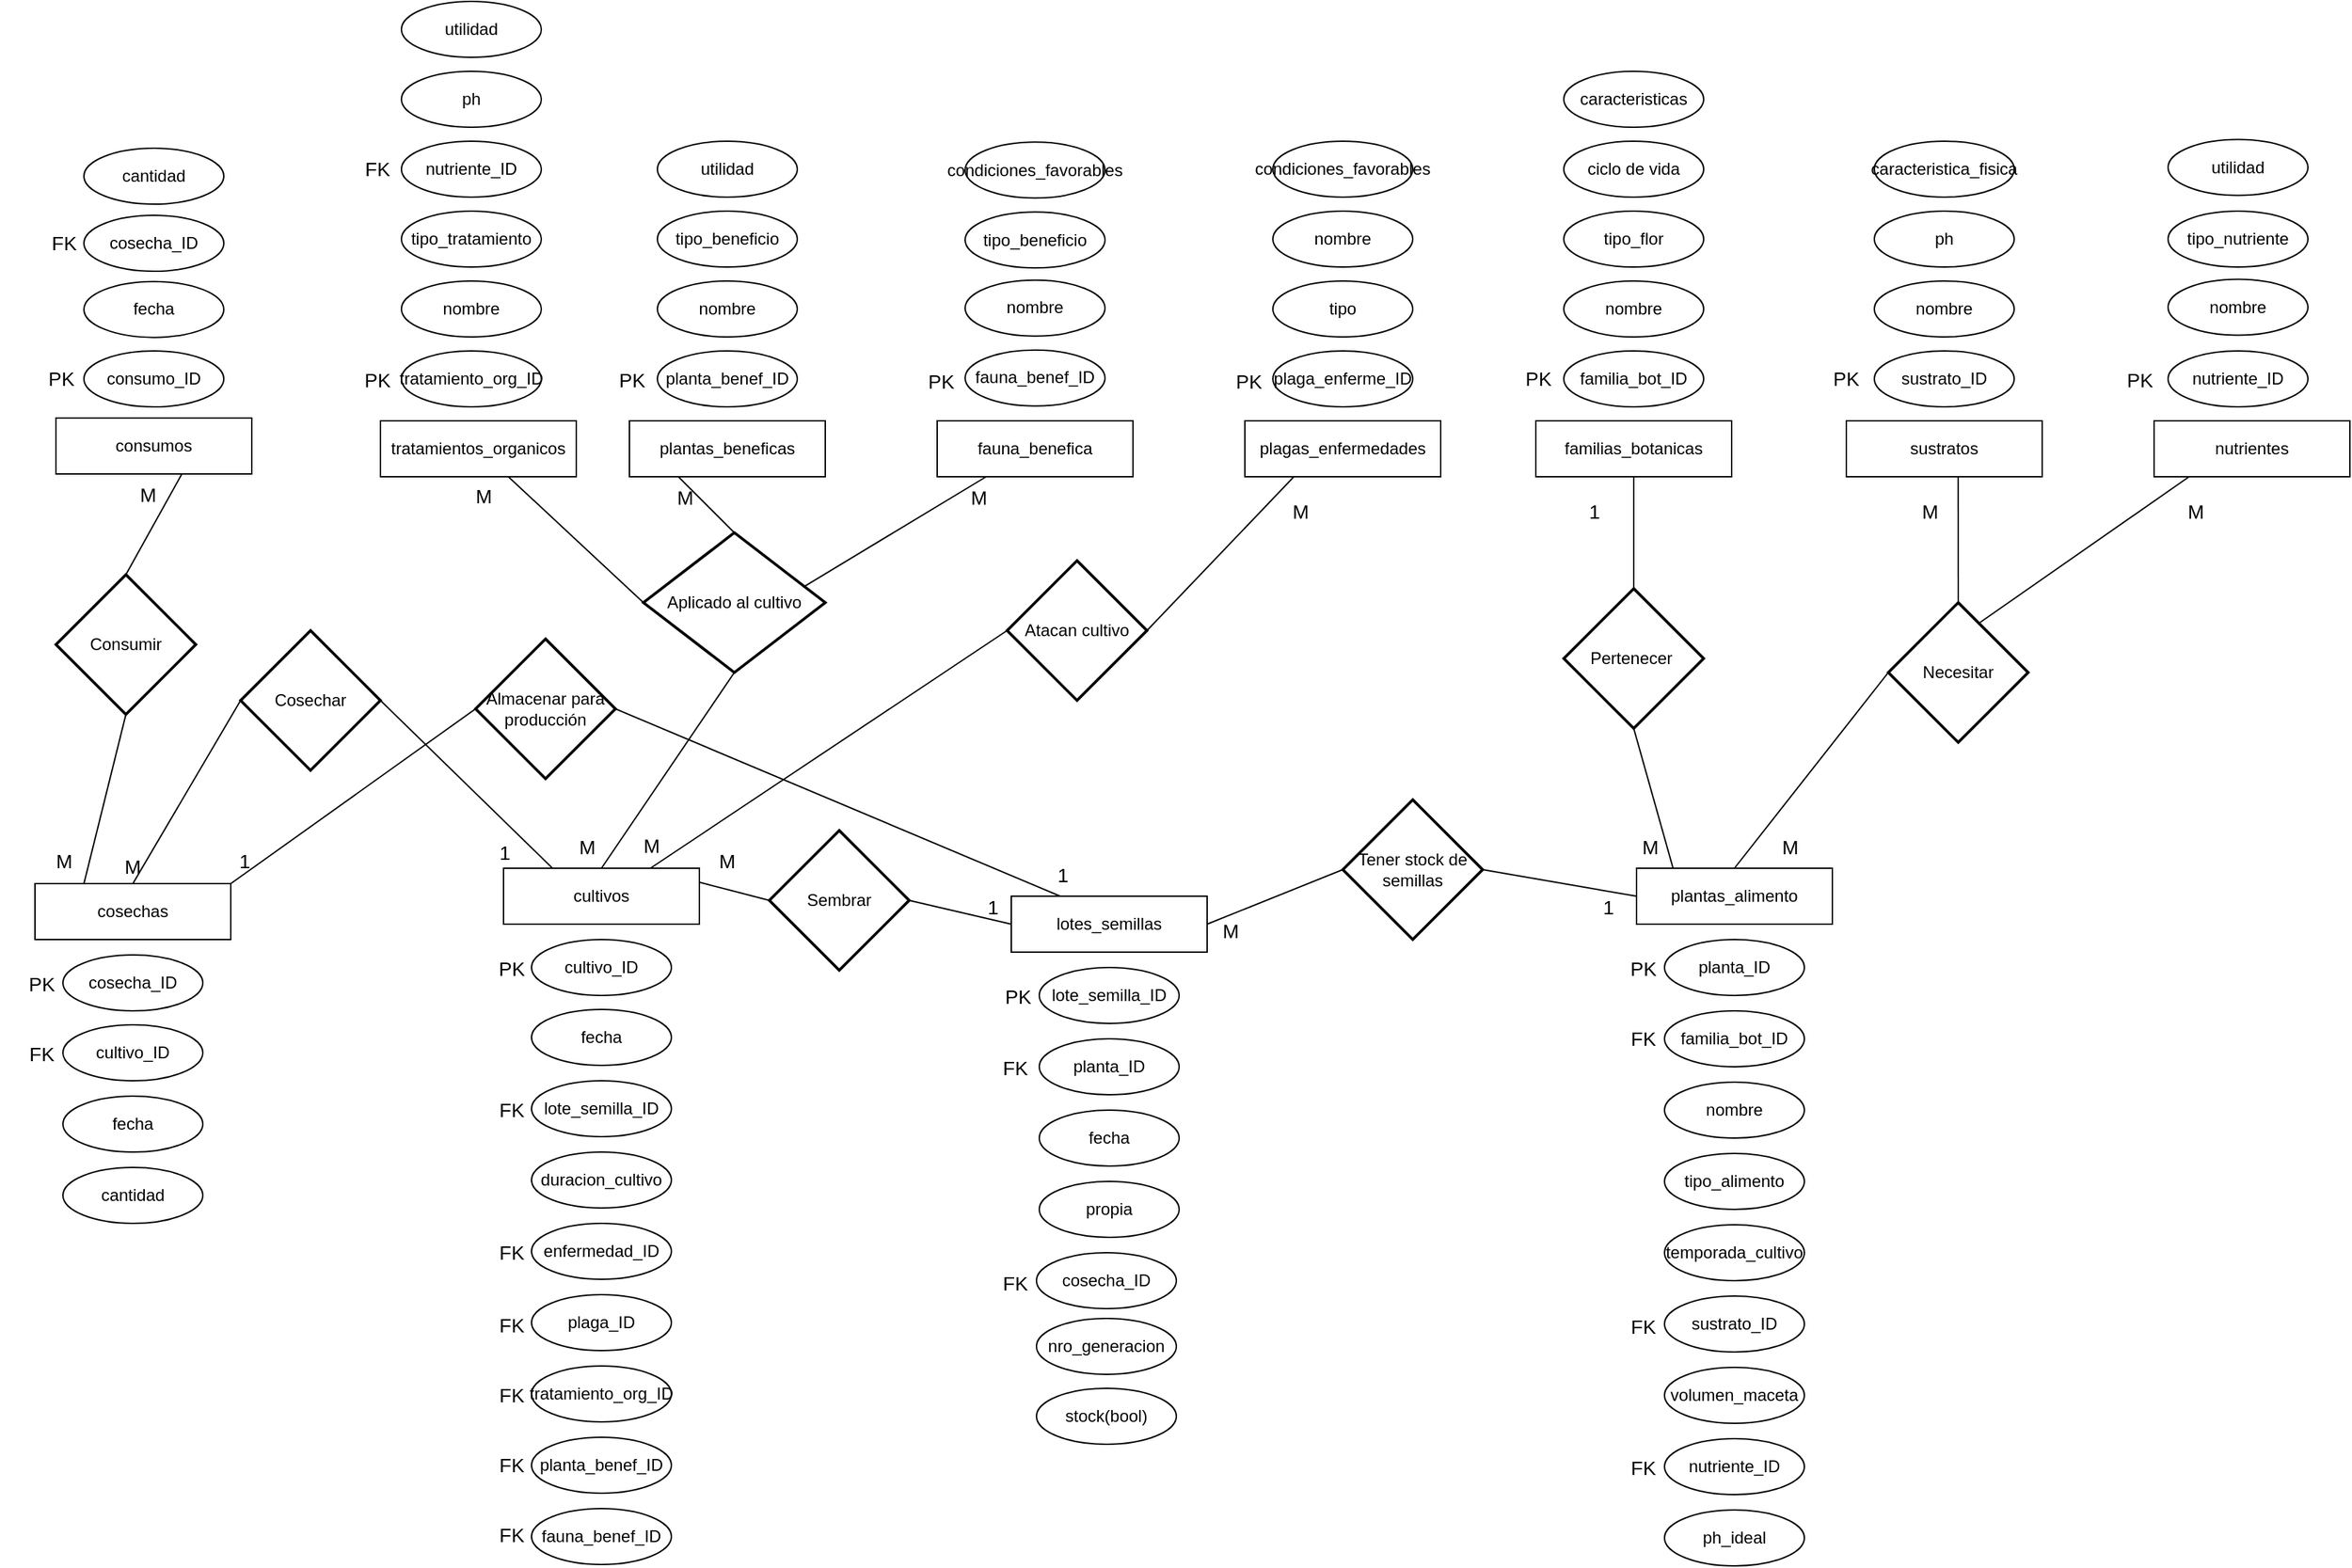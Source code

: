 <mxfile version="20.8.10" type="github">
  <diagram name="Página-1" id="ylDFt_P1A7pdmHqrZeYs">
    <mxGraphModel dx="2310" dy="2491" grid="1" gridSize="10" guides="1" tooltips="1" connect="1" arrows="1" fold="1" page="1" pageScale="1" pageWidth="827" pageHeight="1169" math="0" shadow="0">
      <root>
        <mxCell id="0" />
        <mxCell id="1" parent="0" />
        <mxCell id="H1frsoIfXZg_kvRdpejV-13" value="" style="group" parent="1" vertex="1" connectable="0">
          <mxGeometry x="1570" y="-520" width="140" height="499" as="geometry" />
        </mxCell>
        <mxCell id="8bM9OrV7rMDzd9lSsGnL-2" value="plantas_alimento" style="whiteSpace=wrap;html=1;align=center;" parent="H1frsoIfXZg_kvRdpejV-13" vertex="1">
          <mxGeometry width="140" height="40" as="geometry" />
        </mxCell>
        <mxCell id="8bM9OrV7rMDzd9lSsGnL-20" value="volumen_maceta" style="ellipse;whiteSpace=wrap;html=1;align=center;" parent="H1frsoIfXZg_kvRdpejV-13" vertex="1">
          <mxGeometry x="20" y="357" width="100" height="40" as="geometry" />
        </mxCell>
        <mxCell id="8bM9OrV7rMDzd9lSsGnL-21" value="planta_ID" style="ellipse;whiteSpace=wrap;html=1;align=center;" parent="H1frsoIfXZg_kvRdpejV-13" vertex="1">
          <mxGeometry x="20" y="51" width="100" height="40" as="geometry" />
        </mxCell>
        <mxCell id="8bM9OrV7rMDzd9lSsGnL-22" value="familia_bot_ID" style="ellipse;whiteSpace=wrap;html=1;align=center;" parent="H1frsoIfXZg_kvRdpejV-13" vertex="1">
          <mxGeometry x="20" y="102" width="100" height="40" as="geometry" />
        </mxCell>
        <mxCell id="8bM9OrV7rMDzd9lSsGnL-23" value="nombre" style="ellipse;whiteSpace=wrap;html=1;align=center;" parent="H1frsoIfXZg_kvRdpejV-13" vertex="1">
          <mxGeometry x="20" y="153" width="100" height="40" as="geometry" />
        </mxCell>
        <mxCell id="8bM9OrV7rMDzd9lSsGnL-24" value="tipo_alimento" style="ellipse;whiteSpace=wrap;html=1;align=center;" parent="H1frsoIfXZg_kvRdpejV-13" vertex="1">
          <mxGeometry x="20" y="204" width="100" height="40" as="geometry" />
        </mxCell>
        <mxCell id="8bM9OrV7rMDzd9lSsGnL-25" value="temporada_cultivo" style="ellipse;whiteSpace=wrap;html=1;align=center;" parent="H1frsoIfXZg_kvRdpejV-13" vertex="1">
          <mxGeometry x="20" y="255" width="100" height="40" as="geometry" />
        </mxCell>
        <mxCell id="8bM9OrV7rMDzd9lSsGnL-26" value="sustrato_ID" style="ellipse;whiteSpace=wrap;html=1;align=center;" parent="H1frsoIfXZg_kvRdpejV-13" vertex="1">
          <mxGeometry x="20" y="306" width="100" height="40" as="geometry" />
        </mxCell>
        <mxCell id="IDKuiclH3PoK7tgWnrYt-2" value="nutriente_ID" style="ellipse;whiteSpace=wrap;html=1;align=center;" parent="H1frsoIfXZg_kvRdpejV-13" vertex="1">
          <mxGeometry x="20" y="408" width="100" height="40" as="geometry" />
        </mxCell>
        <mxCell id="IDKuiclH3PoK7tgWnrYt-12" value="ph_ideal" style="ellipse;whiteSpace=wrap;html=1;align=center;" parent="H1frsoIfXZg_kvRdpejV-13" vertex="1">
          <mxGeometry x="20" y="459" width="100" height="40" as="geometry" />
        </mxCell>
        <mxCell id="H1frsoIfXZg_kvRdpejV-16" value="" style="group" parent="1" vertex="1" connectable="0">
          <mxGeometry x="1123" y="-500" width="187" height="295" as="geometry" />
        </mxCell>
        <mxCell id="8bM9OrV7rMDzd9lSsGnL-10" value="lotes_semillas" style="whiteSpace=wrap;html=1;align=center;" parent="H1frsoIfXZg_kvRdpejV-16" vertex="1">
          <mxGeometry width="140" height="40" as="geometry" />
        </mxCell>
        <mxCell id="8bM9OrV7rMDzd9lSsGnL-75" value="lote_semilla_ID" style="ellipse;whiteSpace=wrap;html=1;align=center;" parent="H1frsoIfXZg_kvRdpejV-16" vertex="1">
          <mxGeometry x="20" y="51" width="100" height="40" as="geometry" />
        </mxCell>
        <mxCell id="8bM9OrV7rMDzd9lSsGnL-76" value="planta_ID" style="ellipse;whiteSpace=wrap;html=1;align=center;" parent="H1frsoIfXZg_kvRdpejV-16" vertex="1">
          <mxGeometry x="20" y="102" width="100" height="40" as="geometry" />
        </mxCell>
        <mxCell id="8bM9OrV7rMDzd9lSsGnL-77" value="fecha" style="ellipse;whiteSpace=wrap;html=1;align=center;" parent="H1frsoIfXZg_kvRdpejV-16" vertex="1">
          <mxGeometry x="20" y="153" width="100" height="40" as="geometry" />
        </mxCell>
        <mxCell id="8bM9OrV7rMDzd9lSsGnL-78" value="propia" style="ellipse;whiteSpace=wrap;html=1;align=center;" parent="H1frsoIfXZg_kvRdpejV-16" vertex="1">
          <mxGeometry x="20" y="204" width="100" height="40" as="geometry" />
        </mxCell>
        <mxCell id="LGMBJa0b0jl7eWUSqdZm-33" value="M" style="text;html=1;strokeColor=none;fillColor=none;align=center;verticalAlign=middle;whiteSpace=wrap;rounded=0;fontSize=14;" vertex="1" parent="H1frsoIfXZg_kvRdpejV-16">
          <mxGeometry x="127" y="10" width="60" height="30" as="geometry" />
        </mxCell>
        <mxCell id="LGMBJa0b0jl7eWUSqdZm-36" value="cosecha_ID" style="ellipse;whiteSpace=wrap;html=1;align=center;" vertex="1" parent="H1frsoIfXZg_kvRdpejV-16">
          <mxGeometry x="18" y="255" width="100" height="40" as="geometry" />
        </mxCell>
        <mxCell id="LGMBJa0b0jl7eWUSqdZm-53" value="1" style="text;html=1;strokeColor=none;fillColor=none;align=center;verticalAlign=middle;whiteSpace=wrap;rounded=0;fontSize=14;" vertex="1" parent="H1frsoIfXZg_kvRdpejV-16">
          <mxGeometry x="7" y="-30" width="60" height="30" as="geometry" />
        </mxCell>
        <mxCell id="H1frsoIfXZg_kvRdpejV-18" value="" style="group" parent="1" vertex="1" connectable="0">
          <mxGeometry x="1498" y="-1090" width="140" height="290" as="geometry" />
        </mxCell>
        <mxCell id="8bM9OrV7rMDzd9lSsGnL-1" value="familias_botanicas" style="whiteSpace=wrap;html=1;align=center;" parent="H1frsoIfXZg_kvRdpejV-18" vertex="1">
          <mxGeometry y="250" width="140" height="40" as="geometry" />
        </mxCell>
        <mxCell id="8bM9OrV7rMDzd9lSsGnL-14" value="familia_bot_ID" style="ellipse;whiteSpace=wrap;html=1;align=center;" parent="H1frsoIfXZg_kvRdpejV-18" vertex="1">
          <mxGeometry x="20" y="200" width="100" height="40" as="geometry" />
        </mxCell>
        <mxCell id="8bM9OrV7rMDzd9lSsGnL-16" value="nombre" style="ellipse;whiteSpace=wrap;html=1;align=center;" parent="H1frsoIfXZg_kvRdpejV-18" vertex="1">
          <mxGeometry x="20" y="150" width="100" height="40" as="geometry" />
        </mxCell>
        <mxCell id="8bM9OrV7rMDzd9lSsGnL-17" value="tipo_flor" style="ellipse;whiteSpace=wrap;html=1;align=center;" parent="H1frsoIfXZg_kvRdpejV-18" vertex="1">
          <mxGeometry x="20" y="100" width="100" height="40" as="geometry" />
        </mxCell>
        <mxCell id="8bM9OrV7rMDzd9lSsGnL-18" value="ciclo de vida" style="ellipse;whiteSpace=wrap;html=1;align=center;" parent="H1frsoIfXZg_kvRdpejV-18" vertex="1">
          <mxGeometry x="20" y="50" width="100" height="40" as="geometry" />
        </mxCell>
        <mxCell id="8bM9OrV7rMDzd9lSsGnL-19" value="caracteristicas" style="ellipse;whiteSpace=wrap;html=1;align=center;" parent="H1frsoIfXZg_kvRdpejV-18" vertex="1">
          <mxGeometry x="20" width="100" height="40" as="geometry" />
        </mxCell>
        <mxCell id="H1frsoIfXZg_kvRdpejV-8" style="edgeStyle=orthogonalEdgeStyle;rounded=0;orthogonalLoop=1;jettySize=auto;html=1;exitX=0.5;exitY=1;exitDx=0;exitDy=0;endArrow=none;endFill=0;" parent="H1frsoIfXZg_kvRdpejV-18" source="8bM9OrV7rMDzd9lSsGnL-1" target="8bM9OrV7rMDzd9lSsGnL-1" edge="1">
          <mxGeometry relative="1" as="geometry" />
        </mxCell>
        <mxCell id="LGMBJa0b0jl7eWUSqdZm-1" value="PK" style="text;html=1;strokeColor=none;fillColor=none;align=center;verticalAlign=middle;whiteSpace=wrap;rounded=0;fontSize=14;" vertex="1" parent="H1frsoIfXZg_kvRdpejV-18">
          <mxGeometry x="-28" y="205" width="60" height="30" as="geometry" />
        </mxCell>
        <mxCell id="H1frsoIfXZg_kvRdpejV-19" value="" style="group" parent="1" vertex="1" connectable="0">
          <mxGeometry x="1720" y="-1040" width="140" height="240" as="geometry" />
        </mxCell>
        <mxCell id="8bM9OrV7rMDzd9lSsGnL-3" value="sustratos" style="whiteSpace=wrap;html=1;align=center;" parent="H1frsoIfXZg_kvRdpejV-19" vertex="1">
          <mxGeometry y="200" width="140" height="40" as="geometry" />
        </mxCell>
        <mxCell id="8bM9OrV7rMDzd9lSsGnL-27" value="sustrato_ID" style="ellipse;whiteSpace=wrap;html=1;align=center;" parent="H1frsoIfXZg_kvRdpejV-19" vertex="1">
          <mxGeometry x="20" y="150" width="100" height="40" as="geometry" />
        </mxCell>
        <mxCell id="8bM9OrV7rMDzd9lSsGnL-28" value="nombre" style="ellipse;whiteSpace=wrap;html=1;align=center;" parent="H1frsoIfXZg_kvRdpejV-19" vertex="1">
          <mxGeometry x="20" y="100" width="100" height="40" as="geometry" />
        </mxCell>
        <mxCell id="8bM9OrV7rMDzd9lSsGnL-29" value="ph" style="ellipse;whiteSpace=wrap;html=1;align=center;" parent="H1frsoIfXZg_kvRdpejV-19" vertex="1">
          <mxGeometry x="20" y="50" width="100" height="40" as="geometry" />
        </mxCell>
        <mxCell id="8bM9OrV7rMDzd9lSsGnL-30" value="caracteristica_fisica" style="ellipse;whiteSpace=wrap;html=1;align=center;" parent="H1frsoIfXZg_kvRdpejV-19" vertex="1">
          <mxGeometry x="20" width="100" height="40" as="geometry" />
        </mxCell>
        <mxCell id="LGMBJa0b0jl7eWUSqdZm-2" value="PK" style="text;html=1;strokeColor=none;fillColor=none;align=center;verticalAlign=middle;whiteSpace=wrap;rounded=0;fontSize=14;" vertex="1" parent="H1frsoIfXZg_kvRdpejV-19">
          <mxGeometry x="-30" y="155" width="60" height="30" as="geometry" />
        </mxCell>
        <mxCell id="H1frsoIfXZg_kvRdpejV-20" value="" style="group" parent="1" vertex="1" connectable="0">
          <mxGeometry x="1940" y="-1041.25" width="140" height="241.25" as="geometry" />
        </mxCell>
        <mxCell id="8bM9OrV7rMDzd9lSsGnL-8" value="nutrientes" style="whiteSpace=wrap;html=1;align=center;" parent="H1frsoIfXZg_kvRdpejV-20" vertex="1">
          <mxGeometry y="201.25" width="140" height="40" as="geometry" />
        </mxCell>
        <mxCell id="8bM9OrV7rMDzd9lSsGnL-63" value="nutriente_ID" style="ellipse;whiteSpace=wrap;html=1;align=center;" parent="H1frsoIfXZg_kvRdpejV-20" vertex="1">
          <mxGeometry x="10" y="151.25" width="100" height="40" as="geometry" />
        </mxCell>
        <mxCell id="8bM9OrV7rMDzd9lSsGnL-64" value="nombre" style="ellipse;whiteSpace=wrap;html=1;align=center;" parent="H1frsoIfXZg_kvRdpejV-20" vertex="1">
          <mxGeometry x="10" y="100" width="100" height="40" as="geometry" />
        </mxCell>
        <mxCell id="8bM9OrV7rMDzd9lSsGnL-65" value="tipo_nutriente" style="ellipse;whiteSpace=wrap;html=1;align=center;" parent="H1frsoIfXZg_kvRdpejV-20" vertex="1">
          <mxGeometry x="10" y="51.25" width="100" height="40" as="geometry" />
        </mxCell>
        <mxCell id="8bM9OrV7rMDzd9lSsGnL-66" value="utilidad" style="ellipse;whiteSpace=wrap;html=1;align=center;" parent="H1frsoIfXZg_kvRdpejV-20" vertex="1">
          <mxGeometry x="10" width="100" height="40" as="geometry" />
        </mxCell>
        <mxCell id="H1frsoIfXZg_kvRdpejV-21" value="" style="group" parent="1" vertex="1" connectable="0">
          <mxGeometry x="850" y="-1040" width="140" height="240" as="geometry" />
        </mxCell>
        <mxCell id="8bM9OrV7rMDzd9lSsGnL-11" value="plantas_beneficas" style="whiteSpace=wrap;html=1;align=center;" parent="H1frsoIfXZg_kvRdpejV-21" vertex="1">
          <mxGeometry y="200" width="140" height="40" as="geometry" />
        </mxCell>
        <mxCell id="8bM9OrV7rMDzd9lSsGnL-45" value="planta_benef_ID" style="ellipse;whiteSpace=wrap;html=1;align=center;" parent="H1frsoIfXZg_kvRdpejV-21" vertex="1">
          <mxGeometry x="20" y="150" width="100" height="40" as="geometry" />
        </mxCell>
        <mxCell id="8bM9OrV7rMDzd9lSsGnL-46" value="nombre" style="ellipse;whiteSpace=wrap;html=1;align=center;" parent="H1frsoIfXZg_kvRdpejV-21" vertex="1">
          <mxGeometry x="20" y="100" width="100" height="40" as="geometry" />
        </mxCell>
        <mxCell id="8bM9OrV7rMDzd9lSsGnL-47" value="tipo_beneficio" style="ellipse;whiteSpace=wrap;html=1;align=center;" parent="H1frsoIfXZg_kvRdpejV-21" vertex="1">
          <mxGeometry x="20" y="50" width="100" height="40" as="geometry" />
        </mxCell>
        <mxCell id="8bM9OrV7rMDzd9lSsGnL-48" value="utilidad" style="ellipse;whiteSpace=wrap;html=1;align=center;" parent="H1frsoIfXZg_kvRdpejV-21" vertex="1">
          <mxGeometry x="20" width="100" height="40" as="geometry" />
        </mxCell>
        <mxCell id="H1frsoIfXZg_kvRdpejV-22" value="" style="group" parent="1" vertex="1" connectable="0">
          <mxGeometry x="1070" y="-1039.37" width="140" height="239.37" as="geometry" />
        </mxCell>
        <mxCell id="8bM9OrV7rMDzd9lSsGnL-9" value="fauna_benefica" style="whiteSpace=wrap;html=1;align=center;" parent="H1frsoIfXZg_kvRdpejV-22" vertex="1">
          <mxGeometry y="199.37" width="140" height="40" as="geometry" />
        </mxCell>
        <mxCell id="8bM9OrV7rMDzd9lSsGnL-69" value="fauna_benef_ID" style="ellipse;whiteSpace=wrap;html=1;align=center;" parent="H1frsoIfXZg_kvRdpejV-22" vertex="1">
          <mxGeometry x="20" y="148.75" width="100" height="40" as="geometry" />
        </mxCell>
        <mxCell id="8bM9OrV7rMDzd9lSsGnL-70" value="nombre" style="ellipse;whiteSpace=wrap;html=1;align=center;" parent="H1frsoIfXZg_kvRdpejV-22" vertex="1">
          <mxGeometry x="20" y="98.75" width="100" height="40" as="geometry" />
        </mxCell>
        <mxCell id="8bM9OrV7rMDzd9lSsGnL-71" value="tipo_beneficio" style="ellipse;whiteSpace=wrap;html=1;align=center;" parent="H1frsoIfXZg_kvRdpejV-22" vertex="1">
          <mxGeometry x="20" y="50.0" width="100" height="40" as="geometry" />
        </mxCell>
        <mxCell id="8bM9OrV7rMDzd9lSsGnL-72" value="condiciones_favorables" style="ellipse;whiteSpace=wrap;html=1;align=center;" parent="H1frsoIfXZg_kvRdpejV-22" vertex="1">
          <mxGeometry x="20" width="100" height="40" as="geometry" />
        </mxCell>
        <mxCell id="H1frsoIfXZg_kvRdpejV-23" value="" style="group" parent="1" vertex="1" connectable="0">
          <mxGeometry x="1290" y="-1040" width="140" height="240" as="geometry" />
        </mxCell>
        <mxCell id="8bM9OrV7rMDzd9lSsGnL-4" value="plagas_enfermedades" style="whiteSpace=wrap;html=1;align=center;" parent="H1frsoIfXZg_kvRdpejV-23" vertex="1">
          <mxGeometry y="200" width="140" height="40" as="geometry" />
        </mxCell>
        <mxCell id="8bM9OrV7rMDzd9lSsGnL-33" value="plaga_enferme_ID" style="ellipse;whiteSpace=wrap;html=1;align=center;" parent="H1frsoIfXZg_kvRdpejV-23" vertex="1">
          <mxGeometry x="20" y="150" width="100" height="40" as="geometry" />
        </mxCell>
        <mxCell id="8bM9OrV7rMDzd9lSsGnL-34" value="tipo" style="ellipse;whiteSpace=wrap;html=1;align=center;" parent="H1frsoIfXZg_kvRdpejV-23" vertex="1">
          <mxGeometry x="20" y="100" width="100" height="40" as="geometry" />
        </mxCell>
        <mxCell id="8bM9OrV7rMDzd9lSsGnL-35" value="nombre" style="ellipse;whiteSpace=wrap;html=1;align=center;" parent="H1frsoIfXZg_kvRdpejV-23" vertex="1">
          <mxGeometry x="20" y="50" width="100" height="40" as="geometry" />
        </mxCell>
        <mxCell id="8bM9OrV7rMDzd9lSsGnL-36" value="condiciones_favorables" style="ellipse;whiteSpace=wrap;html=1;align=center;" parent="H1frsoIfXZg_kvRdpejV-23" vertex="1">
          <mxGeometry x="20" width="100" height="40" as="geometry" />
        </mxCell>
        <mxCell id="H1frsoIfXZg_kvRdpejV-24" value="Pertenecer&amp;nbsp;" style="strokeWidth=2;html=1;shape=mxgraph.flowchart.decision;whiteSpace=wrap;" parent="1" vertex="1">
          <mxGeometry x="1518" y="-720" width="100" height="100" as="geometry" />
        </mxCell>
        <mxCell id="H1frsoIfXZg_kvRdpejV-25" value="Necesitar" style="strokeWidth=2;html=1;shape=mxgraph.flowchart.decision;whiteSpace=wrap;" parent="1" vertex="1">
          <mxGeometry x="1750" y="-710" width="100" height="100" as="geometry" />
        </mxCell>
        <mxCell id="wKKTsaC1fSuhk8ZkH6V--14" style="rounded=0;orthogonalLoop=1;jettySize=auto;html=1;exitX=0;exitY=0.5;exitDx=0;exitDy=0;exitPerimeter=0;strokeColor=default;fontSize=14;endArrow=none;endFill=0;entryX=1;entryY=0.25;entryDx=0;entryDy=0;" parent="1" source="H1frsoIfXZg_kvRdpejV-26" target="8bM9OrV7rMDzd9lSsGnL-6" edge="1">
          <mxGeometry relative="1" as="geometry">
            <mxPoint x="840" y="-520" as="targetPoint" />
            <mxPoint x="865" y="-590" as="sourcePoint" />
          </mxGeometry>
        </mxCell>
        <mxCell id="wKKTsaC1fSuhk8ZkH6V--15" value="" style="edgeStyle=none;rounded=0;orthogonalLoop=1;jettySize=auto;html=1;strokeColor=default;fontSize=14;endArrow=none;endFill=0;exitX=1;exitY=0.5;exitDx=0;exitDy=0;exitPerimeter=0;entryX=0;entryY=0.5;entryDx=0;entryDy=0;" parent="1" source="H1frsoIfXZg_kvRdpejV-26" target="8bM9OrV7rMDzd9lSsGnL-10" edge="1">
          <mxGeometry relative="1" as="geometry" />
        </mxCell>
        <mxCell id="H1frsoIfXZg_kvRdpejV-26" value="Sembrar" style="strokeWidth=2;html=1;shape=mxgraph.flowchart.decision;whiteSpace=wrap;" parent="1" vertex="1">
          <mxGeometry x="950" y="-547" width="100" height="100" as="geometry" />
        </mxCell>
        <mxCell id="wKKTsaC1fSuhk8ZkH6V--22" style="edgeStyle=none;rounded=0;orthogonalLoop=1;jettySize=auto;html=1;exitX=0.5;exitY=0;exitDx=0;exitDy=0;exitPerimeter=0;entryX=0.25;entryY=1;entryDx=0;entryDy=0;strokeColor=default;fontSize=14;endArrow=none;endFill=0;" parent="1" source="H1frsoIfXZg_kvRdpejV-27" target="8bM9OrV7rMDzd9lSsGnL-11" edge="1">
          <mxGeometry relative="1" as="geometry" />
        </mxCell>
        <mxCell id="wKKTsaC1fSuhk8ZkH6V--25" style="edgeStyle=none;rounded=0;orthogonalLoop=1;jettySize=auto;html=1;exitX=0.5;exitY=1;exitDx=0;exitDy=0;exitPerimeter=0;entryX=0.5;entryY=0;entryDx=0;entryDy=0;strokeColor=default;fontSize=14;endArrow=none;endFill=0;" parent="1" source="H1frsoIfXZg_kvRdpejV-27" target="8bM9OrV7rMDzd9lSsGnL-6" edge="1">
          <mxGeometry relative="1" as="geometry" />
        </mxCell>
        <mxCell id="H1frsoIfXZg_kvRdpejV-27" value="Aplicado al cultivo" style="strokeWidth=2;html=1;shape=mxgraph.flowchart.decision;whiteSpace=wrap;" parent="1" vertex="1">
          <mxGeometry x="860" y="-760" width="130" height="100" as="geometry" />
        </mxCell>
        <mxCell id="wKKTsaC1fSuhk8ZkH6V--19" style="edgeStyle=none;rounded=0;orthogonalLoop=1;jettySize=auto;html=1;exitX=0;exitY=0.5;exitDx=0;exitDy=0;exitPerimeter=0;strokeColor=default;fontSize=14;endArrow=none;endFill=0;entryX=0.75;entryY=0;entryDx=0;entryDy=0;" parent="1" source="H1frsoIfXZg_kvRdpejV-28" target="8bM9OrV7rMDzd9lSsGnL-6" edge="1">
          <mxGeometry relative="1" as="geometry">
            <mxPoint x="850" y="-520" as="targetPoint" />
            <Array as="points" />
          </mxGeometry>
        </mxCell>
        <mxCell id="H1frsoIfXZg_kvRdpejV-28" value="Atacan cultivo" style="strokeWidth=2;html=1;shape=mxgraph.flowchart.decision;whiteSpace=wrap;" parent="1" vertex="1">
          <mxGeometry x="1120" y="-740" width="100" height="100" as="geometry" />
        </mxCell>
        <mxCell id="H1frsoIfXZg_kvRdpejV-29" value="" style="edgeStyle=none;orthogonalLoop=1;jettySize=auto;html=1;rounded=0;endArrow=none;endFill=0;exitX=0.5;exitY=1;exitDx=0;exitDy=0;entryX=0.5;entryY=0;entryDx=0;entryDy=0;entryPerimeter=0;" parent="1" source="8bM9OrV7rMDzd9lSsGnL-1" target="H1frsoIfXZg_kvRdpejV-24" edge="1">
          <mxGeometry width="100" relative="1" as="geometry">
            <mxPoint x="1510" y="-750" as="sourcePoint" />
            <mxPoint x="1610" y="-750" as="targetPoint" />
            <Array as="points" />
          </mxGeometry>
        </mxCell>
        <mxCell id="H1frsoIfXZg_kvRdpejV-30" value="" style="endArrow=none;html=1;rounded=0;entryX=0.5;entryY=1;entryDx=0;entryDy=0;entryPerimeter=0;exitX=0.187;exitY=0.006;exitDx=0;exitDy=0;exitPerimeter=0;" parent="1" source="8bM9OrV7rMDzd9lSsGnL-2" target="H1frsoIfXZg_kvRdpejV-24" edge="1">
          <mxGeometry width="50" height="50" relative="1" as="geometry">
            <mxPoint x="1850" y="-580" as="sourcePoint" />
            <mxPoint x="1900" y="-630" as="targetPoint" />
          </mxGeometry>
        </mxCell>
        <mxCell id="wKKTsaC1fSuhk8ZkH6V--1" value="1" style="text;html=1;strokeColor=none;fillColor=none;align=center;verticalAlign=middle;whiteSpace=wrap;rounded=0;fontSize=14;" parent="1" vertex="1">
          <mxGeometry x="1510" y="-790" width="60" height="30" as="geometry" />
        </mxCell>
        <mxCell id="wKKTsaC1fSuhk8ZkH6V--2" value="M" style="text;html=1;strokeColor=none;fillColor=none;align=center;verticalAlign=middle;whiteSpace=wrap;rounded=0;fontSize=14;" parent="1" vertex="1">
          <mxGeometry x="1550" y="-550" width="60" height="30" as="geometry" />
        </mxCell>
        <mxCell id="wKKTsaC1fSuhk8ZkH6V--6" value="" style="endArrow=none;html=1;rounded=0;entryX=0;entryY=0.5;entryDx=0;entryDy=0;entryPerimeter=0;exitX=0.5;exitY=0;exitDx=0;exitDy=0;" parent="1" source="8bM9OrV7rMDzd9lSsGnL-2" target="H1frsoIfXZg_kvRdpejV-25" edge="1">
          <mxGeometry width="50" height="50" relative="1" as="geometry">
            <mxPoint x="1896.18" y="-509.76" as="sourcePoint" />
            <mxPoint x="1838" y="-610" as="targetPoint" />
          </mxGeometry>
        </mxCell>
        <mxCell id="wKKTsaC1fSuhk8ZkH6V--7" value="" style="endArrow=none;html=1;rounded=0;strokeColor=default;fontSize=14;entryX=0.25;entryY=1;entryDx=0;entryDy=0;exitX=0.657;exitY=0.141;exitDx=0;exitDy=0;exitPerimeter=0;" parent="1" source="H1frsoIfXZg_kvRdpejV-25" edge="1">
          <mxGeometry width="50" height="50" relative="1" as="geometry">
            <mxPoint x="1800" y="-720" as="sourcePoint" />
            <mxPoint x="1965.0" y="-800" as="targetPoint" />
          </mxGeometry>
        </mxCell>
        <mxCell id="wKKTsaC1fSuhk8ZkH6V--8" value="" style="endArrow=none;html=1;rounded=0;strokeColor=default;fontSize=14;entryX=0.571;entryY=1;entryDx=0;entryDy=0;entryPerimeter=0;exitX=0.5;exitY=0;exitDx=0;exitDy=0;exitPerimeter=0;" parent="1" source="H1frsoIfXZg_kvRdpejV-25" target="8bM9OrV7rMDzd9lSsGnL-3" edge="1">
          <mxGeometry width="50" height="50" relative="1" as="geometry">
            <mxPoint x="1800" y="-720" as="sourcePoint" />
            <mxPoint x="1850" y="-770" as="targetPoint" />
          </mxGeometry>
        </mxCell>
        <mxCell id="wKKTsaC1fSuhk8ZkH6V--10" value="" style="endArrow=none;html=1;rounded=0;strokeColor=default;fontSize=14;exitX=0.5;exitY=0;exitDx=0;exitDy=0;entryX=0;entryY=0.5;entryDx=0;entryDy=0;entryPerimeter=0;" parent="1" source="8bM9OrV7rMDzd9lSsGnL-7" target="wKKTsaC1fSuhk8ZkH6V--9" edge="1">
          <mxGeometry width="50" height="50" relative="1" as="geometry">
            <mxPoint x="640" y="-520" as="sourcePoint" />
            <mxPoint x="690" y="-570" as="targetPoint" />
          </mxGeometry>
        </mxCell>
        <mxCell id="wKKTsaC1fSuhk8ZkH6V--11" value="" style="endArrow=none;html=1;rounded=0;strokeColor=default;fontSize=14;exitX=0.25;exitY=0;exitDx=0;exitDy=0;entryX=1;entryY=0.5;entryDx=0;entryDy=0;entryPerimeter=0;" parent="1" source="8bM9OrV7rMDzd9lSsGnL-6" target="wKKTsaC1fSuhk8ZkH6V--9" edge="1">
          <mxGeometry width="50" height="50" relative="1" as="geometry">
            <mxPoint x="610" y="-510" as="sourcePoint" />
            <mxPoint x="670" y="-560" as="targetPoint" />
          </mxGeometry>
        </mxCell>
        <mxCell id="wKKTsaC1fSuhk8ZkH6V--13" value="1" style="text;html=1;strokeColor=none;fillColor=none;align=center;verticalAlign=middle;whiteSpace=wrap;rounded=0;fontSize=14;" parent="1" vertex="1">
          <mxGeometry x="731" y="-546" width="60" height="30" as="geometry" />
        </mxCell>
        <mxCell id="wKKTsaC1fSuhk8ZkH6V--16" value="1" style="text;html=1;strokeColor=none;fillColor=none;align=center;verticalAlign=middle;whiteSpace=wrap;rounded=0;fontSize=14;" parent="1" vertex="1">
          <mxGeometry x="1080" y="-507" width="60" height="30" as="geometry" />
        </mxCell>
        <mxCell id="wKKTsaC1fSuhk8ZkH6V--17" value="M" style="text;html=1;strokeColor=none;fillColor=none;align=center;verticalAlign=middle;whiteSpace=wrap;rounded=0;fontSize=14;" parent="1" vertex="1">
          <mxGeometry x="890" y="-540" width="60" height="30" as="geometry" />
        </mxCell>
        <mxCell id="wKKTsaC1fSuhk8ZkH6V--18" style="edgeStyle=none;rounded=0;orthogonalLoop=1;jettySize=auto;html=1;exitX=0.25;exitY=1;exitDx=0;exitDy=0;entryX=1;entryY=0.5;entryDx=0;entryDy=0;entryPerimeter=0;strokeColor=default;fontSize=14;endArrow=none;endFill=0;" parent="1" source="8bM9OrV7rMDzd9lSsGnL-4" target="H1frsoIfXZg_kvRdpejV-28" edge="1">
          <mxGeometry relative="1" as="geometry" />
        </mxCell>
        <mxCell id="wKKTsaC1fSuhk8ZkH6V--20" value="M" style="text;html=1;strokeColor=none;fillColor=none;align=center;verticalAlign=middle;whiteSpace=wrap;rounded=0;fontSize=14;" parent="1" vertex="1">
          <mxGeometry x="836" y="-551" width="60" height="30" as="geometry" />
        </mxCell>
        <mxCell id="wKKTsaC1fSuhk8ZkH6V--21" value="M" style="text;html=1;strokeColor=none;fillColor=none;align=center;verticalAlign=middle;whiteSpace=wrap;rounded=0;fontSize=14;" parent="1" vertex="1">
          <mxGeometry x="1300" y="-790" width="60" height="30" as="geometry" />
        </mxCell>
        <mxCell id="wKKTsaC1fSuhk8ZkH6V--23" style="edgeStyle=none;rounded=0;orthogonalLoop=1;jettySize=auto;html=1;exitX=0.25;exitY=1;exitDx=0;exitDy=0;strokeColor=default;fontSize=14;endArrow=none;endFill=0;entryX=0.879;entryY=0.389;entryDx=0;entryDy=0;entryPerimeter=0;" parent="1" source="8bM9OrV7rMDzd9lSsGnL-9" target="H1frsoIfXZg_kvRdpejV-27" edge="1">
          <mxGeometry relative="1" as="geometry">
            <mxPoint x="860" y="-760" as="targetPoint" />
          </mxGeometry>
        </mxCell>
        <mxCell id="wKKTsaC1fSuhk8ZkH6V--24" style="edgeStyle=none;rounded=0;orthogonalLoop=1;jettySize=auto;html=1;strokeColor=default;fontSize=14;endArrow=none;endFill=0;entryX=0;entryY=0.5;entryDx=0;entryDy=0;entryPerimeter=0;" parent="1" source="8bM9OrV7rMDzd9lSsGnL-12" target="H1frsoIfXZg_kvRdpejV-27" edge="1">
          <mxGeometry relative="1" as="geometry">
            <mxPoint x="890" y="-700" as="targetPoint" />
          </mxGeometry>
        </mxCell>
        <mxCell id="wKKTsaC1fSuhk8ZkH6V--26" value="M" style="text;html=1;strokeColor=none;fillColor=none;align=center;verticalAlign=middle;whiteSpace=wrap;rounded=0;fontSize=14;" parent="1" vertex="1">
          <mxGeometry x="716" y="-801" width="60" height="30" as="geometry" />
        </mxCell>
        <mxCell id="wKKTsaC1fSuhk8ZkH6V--27" value="M" style="text;html=1;strokeColor=none;fillColor=none;align=center;verticalAlign=middle;whiteSpace=wrap;rounded=0;fontSize=14;" parent="1" vertex="1">
          <mxGeometry x="1070" y="-800" width="60" height="30" as="geometry" />
        </mxCell>
        <mxCell id="wKKTsaC1fSuhk8ZkH6V--28" value="M" style="text;html=1;strokeColor=none;fillColor=none;align=center;verticalAlign=middle;whiteSpace=wrap;rounded=0;fontSize=14;" parent="1" vertex="1">
          <mxGeometry x="860" y="-800" width="60" height="30" as="geometry" />
        </mxCell>
        <mxCell id="wKKTsaC1fSuhk8ZkH6V--29" value="M" style="text;html=1;strokeColor=none;fillColor=none;align=center;verticalAlign=middle;whiteSpace=wrap;rounded=0;fontSize=14;" parent="1" vertex="1">
          <mxGeometry x="790" y="-550" width="60" height="30" as="geometry" />
        </mxCell>
        <mxCell id="wKKTsaC1fSuhk8ZkH6V--32" value="M" style="text;html=1;strokeColor=none;fillColor=none;align=center;verticalAlign=middle;whiteSpace=wrap;rounded=0;fontSize=14;" parent="1" vertex="1">
          <mxGeometry x="1940" y="-790" width="60" height="30" as="geometry" />
        </mxCell>
        <mxCell id="wKKTsaC1fSuhk8ZkH6V--33" value="M" style="text;html=1;strokeColor=none;fillColor=none;align=center;verticalAlign=middle;whiteSpace=wrap;rounded=0;fontSize=14;" parent="1" vertex="1">
          <mxGeometry x="1750" y="-790" width="60" height="30" as="geometry" />
        </mxCell>
        <mxCell id="wKKTsaC1fSuhk8ZkH6V--34" value="M" style="text;html=1;strokeColor=none;fillColor=none;align=center;verticalAlign=middle;whiteSpace=wrap;rounded=0;fontSize=14;" parent="1" vertex="1">
          <mxGeometry x="1650" y="-550" width="60" height="30" as="geometry" />
        </mxCell>
        <mxCell id="LGMBJa0b0jl7eWUSqdZm-3" value="PK" style="text;html=1;strokeColor=none;fillColor=none;align=center;verticalAlign=middle;whiteSpace=wrap;rounded=0;fontSize=14;" vertex="1" parent="1">
          <mxGeometry x="1900" y="-884" width="60" height="30" as="geometry" />
        </mxCell>
        <mxCell id="LGMBJa0b0jl7eWUSqdZm-4" value="PK" style="text;html=1;strokeColor=none;fillColor=none;align=center;verticalAlign=middle;whiteSpace=wrap;rounded=0;fontSize=14;" vertex="1" parent="1">
          <mxGeometry x="822" y="-884" width="60" height="30" as="geometry" />
        </mxCell>
        <mxCell id="LGMBJa0b0jl7eWUSqdZm-5" value="PK" style="text;html=1;strokeColor=none;fillColor=none;align=center;verticalAlign=middle;whiteSpace=wrap;rounded=0;fontSize=14;" vertex="1" parent="1">
          <mxGeometry x="1043" y="-883" width="60" height="30" as="geometry" />
        </mxCell>
        <mxCell id="LGMBJa0b0jl7eWUSqdZm-6" value="PK" style="text;html=1;strokeColor=none;fillColor=none;align=center;verticalAlign=middle;whiteSpace=wrap;rounded=0;fontSize=14;" vertex="1" parent="1">
          <mxGeometry x="1263" y="-883" width="60" height="30" as="geometry" />
        </mxCell>
        <mxCell id="LGMBJa0b0jl7eWUSqdZm-8" value="PK" style="text;html=1;strokeColor=none;fillColor=none;align=center;verticalAlign=middle;whiteSpace=wrap;rounded=0;fontSize=14;" vertex="1" parent="1">
          <mxGeometry x="1098" y="-443" width="60" height="30" as="geometry" />
        </mxCell>
        <mxCell id="LGMBJa0b0jl7eWUSqdZm-9" value="PK" style="text;html=1;strokeColor=none;fillColor=none;align=center;verticalAlign=middle;whiteSpace=wrap;rounded=0;fontSize=14;" vertex="1" parent="1">
          <mxGeometry x="736" y="-463" width="60" height="30" as="geometry" />
        </mxCell>
        <mxCell id="LGMBJa0b0jl7eWUSqdZm-11" value="PK" style="text;html=1;strokeColor=none;fillColor=none;align=center;verticalAlign=middle;whiteSpace=wrap;rounded=0;fontSize=14;" vertex="1" parent="1">
          <mxGeometry x="1545" y="-463" width="60" height="30" as="geometry" />
        </mxCell>
        <mxCell id="LGMBJa0b0jl7eWUSqdZm-12" value="FK" style="text;html=1;strokeColor=none;fillColor=none;align=center;verticalAlign=middle;whiteSpace=wrap;rounded=0;fontSize=14;" vertex="1" parent="1">
          <mxGeometry x="1545" y="-413" width="60" height="30" as="geometry" />
        </mxCell>
        <mxCell id="LGMBJa0b0jl7eWUSqdZm-13" value="FK" style="text;html=1;strokeColor=none;fillColor=none;align=center;verticalAlign=middle;whiteSpace=wrap;rounded=0;fontSize=14;" vertex="1" parent="1">
          <mxGeometry x="1545" y="-207" width="60" height="30" as="geometry" />
        </mxCell>
        <mxCell id="LGMBJa0b0jl7eWUSqdZm-14" value="FK" style="text;html=1;strokeColor=none;fillColor=none;align=center;verticalAlign=middle;whiteSpace=wrap;rounded=0;fontSize=14;" vertex="1" parent="1">
          <mxGeometry x="1545" y="-106" width="60" height="30" as="geometry" />
        </mxCell>
        <mxCell id="LGMBJa0b0jl7eWUSqdZm-18" value="FK" style="text;html=1;strokeColor=none;fillColor=none;align=center;verticalAlign=middle;whiteSpace=wrap;rounded=0;fontSize=14;" vertex="1" parent="1">
          <mxGeometry x="736" y="-362" width="60" height="30" as="geometry" />
        </mxCell>
        <mxCell id="LGMBJa0b0jl7eWUSqdZm-19" value="FK" style="text;html=1;strokeColor=none;fillColor=none;align=center;verticalAlign=middle;whiteSpace=wrap;rounded=0;fontSize=14;" vertex="1" parent="1">
          <mxGeometry x="736" y="-260" width="60" height="30" as="geometry" />
        </mxCell>
        <mxCell id="LGMBJa0b0jl7eWUSqdZm-20" value="FK" style="text;html=1;strokeColor=none;fillColor=none;align=center;verticalAlign=middle;whiteSpace=wrap;rounded=0;fontSize=14;" vertex="1" parent="1">
          <mxGeometry x="736" y="-208" width="60" height="30" as="geometry" />
        </mxCell>
        <mxCell id="LGMBJa0b0jl7eWUSqdZm-21" value="FK" style="text;html=1;strokeColor=none;fillColor=none;align=center;verticalAlign=middle;whiteSpace=wrap;rounded=0;fontSize=14;" vertex="1" parent="1">
          <mxGeometry x="736" y="-158" width="60" height="30" as="geometry" />
        </mxCell>
        <mxCell id="LGMBJa0b0jl7eWUSqdZm-22" value="FK" style="text;html=1;strokeColor=none;fillColor=none;align=center;verticalAlign=middle;whiteSpace=wrap;rounded=0;fontSize=14;" vertex="1" parent="1">
          <mxGeometry x="736" y="-108" width="60" height="30" as="geometry" />
        </mxCell>
        <mxCell id="LGMBJa0b0jl7eWUSqdZm-23" value="FK" style="text;html=1;strokeColor=none;fillColor=none;align=center;verticalAlign=middle;whiteSpace=wrap;rounded=0;fontSize=14;" vertex="1" parent="1">
          <mxGeometry x="736" y="-58" width="60" height="30" as="geometry" />
        </mxCell>
        <mxCell id="LGMBJa0b0jl7eWUSqdZm-24" value="FK" style="text;html=1;strokeColor=none;fillColor=none;align=center;verticalAlign=middle;whiteSpace=wrap;rounded=0;fontSize=14;" vertex="1" parent="1">
          <mxGeometry x="1096" y="-392" width="60" height="30" as="geometry" />
        </mxCell>
        <mxCell id="LGMBJa0b0jl7eWUSqdZm-25" value="FK" style="text;html=1;strokeColor=none;fillColor=none;align=center;verticalAlign=middle;whiteSpace=wrap;rounded=0;fontSize=14;" vertex="1" parent="1">
          <mxGeometry x="640" y="-1035" width="60" height="30" as="geometry" />
        </mxCell>
        <mxCell id="8bM9OrV7rMDzd9lSsGnL-81" value="tratamiento_org_ID" style="ellipse;whiteSpace=wrap;html=1;align=center;" parent="1" vertex="1">
          <mxGeometry x="687" y="-890" width="100" height="40" as="geometry" />
        </mxCell>
        <mxCell id="LGMBJa0b0jl7eWUSqdZm-7" value="PK" style="text;html=1;strokeColor=none;fillColor=none;align=center;verticalAlign=middle;whiteSpace=wrap;rounded=0;fontSize=14;" vertex="1" parent="1">
          <mxGeometry x="640" y="-884" width="60" height="30" as="geometry" />
        </mxCell>
        <mxCell id="8bM9OrV7rMDzd9lSsGnL-82" value="nombre" style="ellipse;whiteSpace=wrap;html=1;align=center;" parent="1" vertex="1">
          <mxGeometry x="687" y="-940" width="100" height="40" as="geometry" />
        </mxCell>
        <mxCell id="8bM9OrV7rMDzd9lSsGnL-83" value="tipo_tratamiento" style="ellipse;whiteSpace=wrap;html=1;align=center;" parent="1" vertex="1">
          <mxGeometry x="687" y="-990" width="100" height="40" as="geometry" />
        </mxCell>
        <mxCell id="8bM9OrV7rMDzd9lSsGnL-84" value="nutriente_ID" style="ellipse;whiteSpace=wrap;html=1;align=center;" parent="1" vertex="1">
          <mxGeometry x="687" y="-1040" width="100" height="40" as="geometry" />
        </mxCell>
        <mxCell id="8bM9OrV7rMDzd9lSsGnL-85" value="ph" style="ellipse;whiteSpace=wrap;html=1;align=center;" parent="1" vertex="1">
          <mxGeometry x="687" y="-1090" width="100" height="40" as="geometry" />
        </mxCell>
        <mxCell id="8bM9OrV7rMDzd9lSsGnL-86" value="utilidad" style="ellipse;whiteSpace=wrap;html=1;align=center;" parent="1" vertex="1">
          <mxGeometry x="687" y="-1140" width="100" height="40" as="geometry" />
        </mxCell>
        <mxCell id="8bM9OrV7rMDzd9lSsGnL-6" value="cultivos" style="whiteSpace=wrap;html=1;align=center;" parent="1" vertex="1">
          <mxGeometry x="760" y="-520" width="140" height="40" as="geometry" />
        </mxCell>
        <mxCell id="8bM9OrV7rMDzd9lSsGnL-37" value="tratamiento_org_ID" style="ellipse;whiteSpace=wrap;html=1;align=center;" parent="1" vertex="1">
          <mxGeometry x="780" y="-164" width="100" height="40" as="geometry" />
        </mxCell>
        <mxCell id="8bM9OrV7rMDzd9lSsGnL-38" value="planta_benef_ID" style="ellipse;whiteSpace=wrap;html=1;align=center;" parent="1" vertex="1">
          <mxGeometry x="780" y="-113" width="100" height="40" as="geometry" />
        </mxCell>
        <mxCell id="8bM9OrV7rMDzd9lSsGnL-51" value="cultivo_ID" style="ellipse;whiteSpace=wrap;html=1;align=center;" parent="1" vertex="1">
          <mxGeometry x="780" y="-469" width="100" height="40" as="geometry" />
        </mxCell>
        <mxCell id="8bM9OrV7rMDzd9lSsGnL-53" value="fecha" style="ellipse;whiteSpace=wrap;html=1;align=center;" parent="1" vertex="1">
          <mxGeometry x="780" y="-419" width="100" height="40" as="geometry" />
        </mxCell>
        <mxCell id="8bM9OrV7rMDzd9lSsGnL-55" value="duracion_cultivo" style="ellipse;whiteSpace=wrap;html=1;align=center;" parent="1" vertex="1">
          <mxGeometry x="780" y="-317" width="100" height="40" as="geometry" />
        </mxCell>
        <mxCell id="IDKuiclH3PoK7tgWnrYt-3" value="fauna_benef_ID" style="ellipse;whiteSpace=wrap;html=1;align=center;" parent="1" vertex="1">
          <mxGeometry x="780" y="-62" width="100" height="40" as="geometry" />
        </mxCell>
        <mxCell id="IDKuiclH3PoK7tgWnrYt-6" value="lote_semilla_ID" style="ellipse;whiteSpace=wrap;html=1;align=center;" parent="1" vertex="1">
          <mxGeometry x="780" y="-368" width="100" height="40" as="geometry" />
        </mxCell>
        <mxCell id="IDKuiclH3PoK7tgWnrYt-8" value="enfermedad_ID" style="ellipse;whiteSpace=wrap;html=1;align=center;" parent="1" vertex="1">
          <mxGeometry x="780" y="-266" width="100" height="40" as="geometry" />
        </mxCell>
        <mxCell id="IDKuiclH3PoK7tgWnrYt-10" value="plaga_ID" style="ellipse;whiteSpace=wrap;html=1;align=center;" parent="1" vertex="1">
          <mxGeometry x="780" y="-215" width="100" height="40" as="geometry" />
        </mxCell>
        <mxCell id="LGMBJa0b0jl7eWUSqdZm-32" style="edgeStyle=none;rounded=0;orthogonalLoop=1;jettySize=auto;html=1;exitX=0;exitY=0.5;exitDx=0;exitDy=0;exitPerimeter=0;entryX=1;entryY=0.5;entryDx=0;entryDy=0;endArrow=none;endFill=0;" edge="1" parent="1" source="LGMBJa0b0jl7eWUSqdZm-29" target="8bM9OrV7rMDzd9lSsGnL-10">
          <mxGeometry relative="1" as="geometry" />
        </mxCell>
        <mxCell id="LGMBJa0b0jl7eWUSqdZm-29" value="Tener stock de semillas" style="strokeWidth=2;html=1;shape=mxgraph.flowchart.decision;whiteSpace=wrap;" vertex="1" parent="1">
          <mxGeometry x="1360" y="-569" width="100" height="100" as="geometry" />
        </mxCell>
        <mxCell id="LGMBJa0b0jl7eWUSqdZm-30" value="" style="rounded=0;orthogonalLoop=1;jettySize=auto;html=1;endArrow=none;endFill=0;entryX=1;entryY=0.5;entryDx=0;entryDy=0;entryPerimeter=0;exitX=0;exitY=0.5;exitDx=0;exitDy=0;" edge="1" parent="1" source="8bM9OrV7rMDzd9lSsGnL-2" target="LGMBJa0b0jl7eWUSqdZm-29">
          <mxGeometry relative="1" as="geometry" />
        </mxCell>
        <mxCell id="LGMBJa0b0jl7eWUSqdZm-34" value="1" style="text;html=1;strokeColor=none;fillColor=none;align=center;verticalAlign=middle;whiteSpace=wrap;rounded=0;fontSize=14;" vertex="1" parent="1">
          <mxGeometry x="1520" y="-507" width="60" height="30" as="geometry" />
        </mxCell>
        <mxCell id="8bM9OrV7rMDzd9lSsGnL-79" value="nro_generacion" style="ellipse;whiteSpace=wrap;html=1;align=center;" parent="1" vertex="1">
          <mxGeometry x="1141" y="-198" width="100" height="40" as="geometry" />
        </mxCell>
        <mxCell id="LGMBJa0b0jl7eWUSqdZm-35" value="stock(bool)" style="ellipse;whiteSpace=wrap;html=1;align=center;" vertex="1" parent="1">
          <mxGeometry x="1141" y="-148" width="100" height="40" as="geometry" />
        </mxCell>
        <mxCell id="LGMBJa0b0jl7eWUSqdZm-37" value="FK" style="text;html=1;strokeColor=none;fillColor=none;align=center;verticalAlign=middle;whiteSpace=wrap;rounded=0;fontSize=14;" vertex="1" parent="1">
          <mxGeometry x="1096" y="-238" width="60" height="30" as="geometry" />
        </mxCell>
        <mxCell id="wKKTsaC1fSuhk8ZkH6V--9" value="Cosechar" style="strokeWidth=2;html=1;shape=mxgraph.flowchart.decision;whiteSpace=wrap;" parent="1" vertex="1">
          <mxGeometry x="572" y="-690" width="100" height="100" as="geometry" />
        </mxCell>
        <mxCell id="LGMBJa0b0jl7eWUSqdZm-49" style="edgeStyle=none;rounded=0;orthogonalLoop=1;jettySize=auto;html=1;exitX=0;exitY=0.5;exitDx=0;exitDy=0;exitPerimeter=0;entryX=1;entryY=0;entryDx=0;entryDy=0;endArrow=none;endFill=0;" edge="1" parent="1" source="LGMBJa0b0jl7eWUSqdZm-48" target="8bM9OrV7rMDzd9lSsGnL-7">
          <mxGeometry relative="1" as="geometry" />
        </mxCell>
        <mxCell id="LGMBJa0b0jl7eWUSqdZm-48" value="Almacenar para producción" style="strokeWidth=2;html=1;shape=mxgraph.flowchart.decision;whiteSpace=wrap;" vertex="1" parent="1">
          <mxGeometry x="740" y="-684" width="100" height="100" as="geometry" />
        </mxCell>
        <mxCell id="8bM9OrV7rMDzd9lSsGnL-12" value="tratamientos_organicos" style="whiteSpace=wrap;html=1;align=center;" parent="1" vertex="1">
          <mxGeometry x="672" y="-840" width="140" height="40" as="geometry" />
        </mxCell>
        <mxCell id="LGMBJa0b0jl7eWUSqdZm-50" style="edgeStyle=none;rounded=0;orthogonalLoop=1;jettySize=auto;html=1;exitX=0.25;exitY=0;exitDx=0;exitDy=0;entryX=1;entryY=0.5;entryDx=0;entryDy=0;entryPerimeter=0;endArrow=none;endFill=0;" edge="1" parent="1" source="8bM9OrV7rMDzd9lSsGnL-10" target="LGMBJa0b0jl7eWUSqdZm-48">
          <mxGeometry relative="1" as="geometry" />
        </mxCell>
        <mxCell id="LGMBJa0b0jl7eWUSqdZm-56" style="edgeStyle=none;rounded=0;orthogonalLoop=1;jettySize=auto;html=1;exitX=0.5;exitY=1;exitDx=0;exitDy=0;exitPerimeter=0;entryX=0.25;entryY=0;entryDx=0;entryDy=0;endArrow=none;endFill=0;" edge="1" parent="1" source="LGMBJa0b0jl7eWUSqdZm-62" target="8bM9OrV7rMDzd9lSsGnL-7">
          <mxGeometry relative="1" as="geometry">
            <mxPoint x="470" y="-630" as="sourcePoint" />
          </mxGeometry>
        </mxCell>
        <mxCell id="LGMBJa0b0jl7eWUSqdZm-58" value="consumos" style="whiteSpace=wrap;html=1;align=center;" vertex="1" parent="1">
          <mxGeometry x="440" y="-842" width="140" height="40" as="geometry" />
        </mxCell>
        <mxCell id="LGMBJa0b0jl7eWUSqdZm-65" style="edgeStyle=none;rounded=0;orthogonalLoop=1;jettySize=auto;html=1;exitX=0.5;exitY=0;exitDx=0;exitDy=0;exitPerimeter=0;entryX=0.643;entryY=1;entryDx=0;entryDy=0;entryPerimeter=0;endArrow=none;endFill=0;" edge="1" parent="1" source="LGMBJa0b0jl7eWUSqdZm-62" target="LGMBJa0b0jl7eWUSqdZm-58">
          <mxGeometry relative="1" as="geometry" />
        </mxCell>
        <mxCell id="LGMBJa0b0jl7eWUSqdZm-62" value="Consumir" style="strokeWidth=2;html=1;shape=mxgraph.flowchart.decision;whiteSpace=wrap;" vertex="1" parent="1">
          <mxGeometry x="440" y="-730" width="100" height="100" as="geometry" />
        </mxCell>
        <mxCell id="8bM9OrV7rMDzd9lSsGnL-7" value="cosechas" style="whiteSpace=wrap;html=1;align=center;" parent="1" vertex="1">
          <mxGeometry x="425" y="-509" width="140" height="40" as="geometry" />
        </mxCell>
        <mxCell id="8bM9OrV7rMDzd9lSsGnL-57" value="cosecha_ID" style="ellipse;whiteSpace=wrap;html=1;align=center;" parent="1" vertex="1">
          <mxGeometry x="445" y="-458" width="100" height="40" as="geometry" />
        </mxCell>
        <mxCell id="8bM9OrV7rMDzd9lSsGnL-59" value="cultivo_ID" style="ellipse;whiteSpace=wrap;html=1;align=center;" parent="1" vertex="1">
          <mxGeometry x="445" y="-408" width="100" height="40" as="geometry" />
        </mxCell>
        <mxCell id="8bM9OrV7rMDzd9lSsGnL-60" value="fecha" style="ellipse;whiteSpace=wrap;html=1;align=center;" parent="1" vertex="1">
          <mxGeometry x="445" y="-357" width="100" height="40" as="geometry" />
        </mxCell>
        <mxCell id="8bM9OrV7rMDzd9lSsGnL-61" value="cantidad" style="ellipse;whiteSpace=wrap;html=1;align=center;" parent="1" vertex="1">
          <mxGeometry x="445" y="-306" width="100" height="40" as="geometry" />
        </mxCell>
        <mxCell id="wKKTsaC1fSuhk8ZkH6V--12" value="M" style="text;html=1;strokeColor=none;fillColor=none;align=center;verticalAlign=middle;whiteSpace=wrap;rounded=0;fontSize=14;" parent="1" vertex="1">
          <mxGeometry x="465" y="-536" width="60" height="30" as="geometry" />
        </mxCell>
        <mxCell id="LGMBJa0b0jl7eWUSqdZm-10" value="PK" style="text;html=1;strokeColor=none;fillColor=none;align=center;verticalAlign=middle;whiteSpace=wrap;rounded=0;fontSize=14;" vertex="1" parent="1">
          <mxGeometry x="400" y="-452" width="60" height="30" as="geometry" />
        </mxCell>
        <mxCell id="LGMBJa0b0jl7eWUSqdZm-16" value="FK" style="text;html=1;strokeColor=none;fillColor=none;align=center;verticalAlign=middle;whiteSpace=wrap;rounded=0;fontSize=14;" vertex="1" parent="1">
          <mxGeometry x="400" y="-402" width="60" height="30" as="geometry" />
        </mxCell>
        <mxCell id="LGMBJa0b0jl7eWUSqdZm-52" value="1" style="text;html=1;strokeColor=none;fillColor=none;align=center;verticalAlign=middle;whiteSpace=wrap;rounded=0;fontSize=14;" vertex="1" parent="1">
          <mxGeometry x="545" y="-540" width="60" height="30" as="geometry" />
        </mxCell>
        <mxCell id="LGMBJa0b0jl7eWUSqdZm-59" value="M" style="text;html=1;strokeColor=none;fillColor=none;align=center;verticalAlign=middle;whiteSpace=wrap;rounded=0;fontSize=14;" vertex="1" parent="1">
          <mxGeometry x="416" y="-540" width="60" height="30" as="geometry" />
        </mxCell>
        <mxCell id="LGMBJa0b0jl7eWUSqdZm-67" value="M" style="text;html=1;strokeColor=none;fillColor=none;align=center;verticalAlign=middle;whiteSpace=wrap;rounded=0;fontSize=14;" vertex="1" parent="1">
          <mxGeometry x="476" y="-802" width="60" height="30" as="geometry" />
        </mxCell>
        <mxCell id="LGMBJa0b0jl7eWUSqdZm-69" value="consumo_ID" style="ellipse;whiteSpace=wrap;html=1;align=center;" vertex="1" parent="1">
          <mxGeometry x="460" y="-890" width="100" height="40" as="geometry" />
        </mxCell>
        <mxCell id="LGMBJa0b0jl7eWUSqdZm-73" value="fecha" style="ellipse;whiteSpace=wrap;html=1;align=center;" vertex="1" parent="1">
          <mxGeometry x="460" y="-939.68" width="100" height="40" as="geometry" />
        </mxCell>
        <mxCell id="LGMBJa0b0jl7eWUSqdZm-74" value="cosecha_ID" style="ellipse;whiteSpace=wrap;html=1;align=center;" vertex="1" parent="1">
          <mxGeometry x="460" y="-987" width="100" height="40" as="geometry" />
        </mxCell>
        <mxCell id="LGMBJa0b0jl7eWUSqdZm-75" value="cantidad" style="ellipse;whiteSpace=wrap;html=1;align=center;" vertex="1" parent="1">
          <mxGeometry x="460" y="-1035" width="100" height="40" as="geometry" />
        </mxCell>
        <mxCell id="LGMBJa0b0jl7eWUSqdZm-77" value="PK" style="text;html=1;strokeColor=none;fillColor=none;align=center;verticalAlign=middle;whiteSpace=wrap;rounded=0;fontSize=14;" vertex="1" parent="1">
          <mxGeometry x="414" y="-885" width="60" height="30" as="geometry" />
        </mxCell>
        <mxCell id="LGMBJa0b0jl7eWUSqdZm-78" value="FK" style="text;html=1;strokeColor=none;fillColor=none;align=center;verticalAlign=middle;whiteSpace=wrap;rounded=0;fontSize=14;" vertex="1" parent="1">
          <mxGeometry x="416" y="-982" width="60" height="30" as="geometry" />
        </mxCell>
      </root>
    </mxGraphModel>
  </diagram>
</mxfile>
